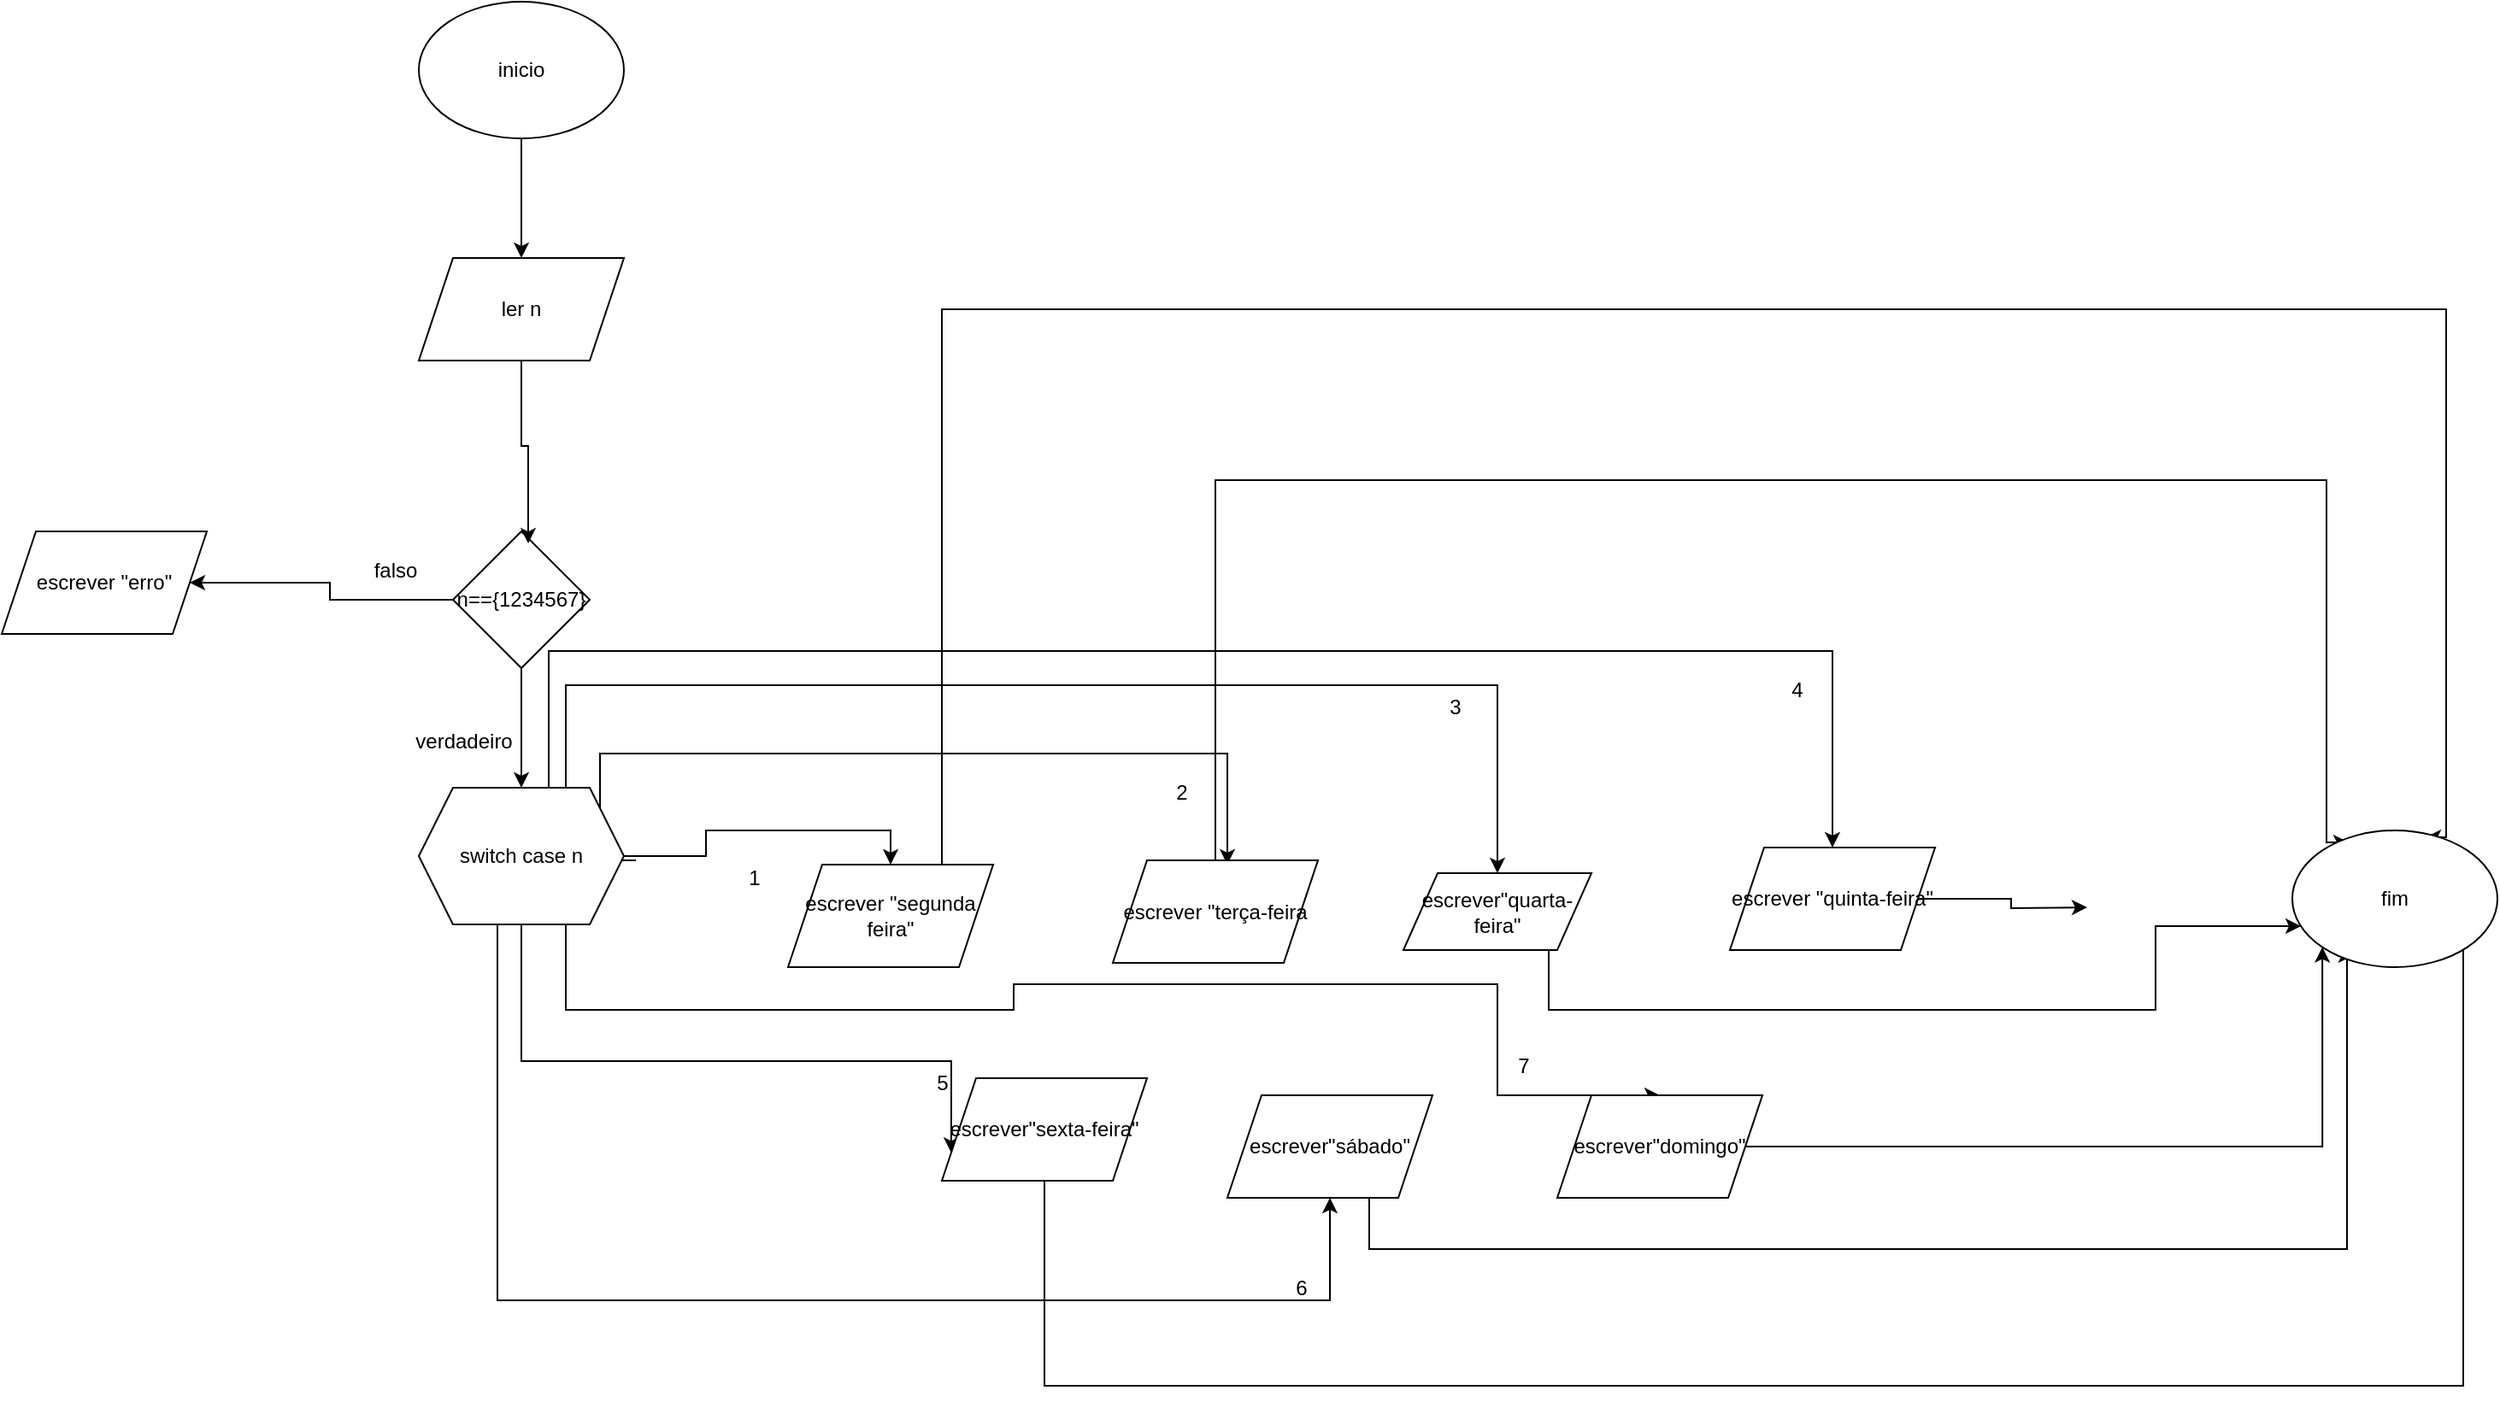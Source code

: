 <mxfile version="28.2.5">
  <diagram name="Página-1" id="9NJC0nzBzvWN8VRRF3WI">
    <mxGraphModel dx="1418" dy="786" grid="1" gridSize="10" guides="1" tooltips="1" connect="1" arrows="1" fold="1" page="1" pageScale="1" pageWidth="827" pageHeight="1169" math="0" shadow="0">
      <root>
        <mxCell id="0" />
        <mxCell id="1" parent="0" />
        <mxCell id="DlamfmGE10S6ewSd_xDl-4" style="edgeStyle=orthogonalEdgeStyle;rounded=0;orthogonalLoop=1;jettySize=auto;html=1;entryX=0.5;entryY=0;entryDx=0;entryDy=0;" edge="1" parent="1" source="DlamfmGE10S6ewSd_xDl-1" target="DlamfmGE10S6ewSd_xDl-3">
          <mxGeometry relative="1" as="geometry" />
        </mxCell>
        <mxCell id="DlamfmGE10S6ewSd_xDl-1" value="inicio" style="ellipse;whiteSpace=wrap;html=1;" vertex="1" parent="1">
          <mxGeometry x="354" y="20" width="120" height="80" as="geometry" />
        </mxCell>
        <mxCell id="DlamfmGE10S6ewSd_xDl-8" style="edgeStyle=orthogonalEdgeStyle;rounded=0;orthogonalLoop=1;jettySize=auto;html=1;entryX=1;entryY=0.5;entryDx=0;entryDy=0;" edge="1" parent="1" source="DlamfmGE10S6ewSd_xDl-2" target="DlamfmGE10S6ewSd_xDl-7">
          <mxGeometry relative="1" as="geometry" />
        </mxCell>
        <mxCell id="DlamfmGE10S6ewSd_xDl-9" style="edgeStyle=orthogonalEdgeStyle;rounded=0;orthogonalLoop=1;jettySize=auto;html=1;entryX=0.5;entryY=0;entryDx=0;entryDy=0;" edge="1" parent="1" source="DlamfmGE10S6ewSd_xDl-2" target="DlamfmGE10S6ewSd_xDl-6">
          <mxGeometry relative="1" as="geometry" />
        </mxCell>
        <mxCell id="DlamfmGE10S6ewSd_xDl-2" value="n=={1234567}" style="rhombus;whiteSpace=wrap;html=1;" vertex="1" parent="1">
          <mxGeometry x="374" y="330" width="80" height="80" as="geometry" />
        </mxCell>
        <mxCell id="DlamfmGE10S6ewSd_xDl-3" value="ler n" style="shape=parallelogram;perimeter=parallelogramPerimeter;whiteSpace=wrap;html=1;fixedSize=1;" vertex="1" parent="1">
          <mxGeometry x="354" y="170" width="120" height="60" as="geometry" />
        </mxCell>
        <mxCell id="DlamfmGE10S6ewSd_xDl-5" style="edgeStyle=orthogonalEdgeStyle;rounded=0;orthogonalLoop=1;jettySize=auto;html=1;entryX=0.55;entryY=0.088;entryDx=0;entryDy=0;entryPerimeter=0;" edge="1" parent="1" source="DlamfmGE10S6ewSd_xDl-3" target="DlamfmGE10S6ewSd_xDl-2">
          <mxGeometry relative="1" as="geometry" />
        </mxCell>
        <mxCell id="DlamfmGE10S6ewSd_xDl-17" style="edgeStyle=orthogonalEdgeStyle;rounded=0;orthogonalLoop=1;jettySize=auto;html=1;entryX=0.5;entryY=0;entryDx=0;entryDy=0;" edge="1" parent="1" source="DlamfmGE10S6ewSd_xDl-6" target="DlamfmGE10S6ewSd_xDl-11">
          <mxGeometry relative="1" as="geometry" />
        </mxCell>
        <mxCell id="DlamfmGE10S6ewSd_xDl-18" style="edgeStyle=orthogonalEdgeStyle;rounded=0;orthogonalLoop=1;jettySize=auto;html=1;entryX=0;entryY=0.75;entryDx=0;entryDy=0;" edge="1" parent="1" source="DlamfmGE10S6ewSd_xDl-6" target="DlamfmGE10S6ewSd_xDl-16">
          <mxGeometry relative="1" as="geometry">
            <Array as="points">
              <mxPoint x="414" y="640" />
              <mxPoint x="666" y="640" />
            </Array>
          </mxGeometry>
        </mxCell>
        <mxCell id="DlamfmGE10S6ewSd_xDl-19" style="edgeStyle=orthogonalEdgeStyle;rounded=0;orthogonalLoop=1;jettySize=auto;html=1;entryX=0.5;entryY=0;entryDx=0;entryDy=0;" edge="1" parent="1">
          <mxGeometry relative="1" as="geometry">
            <mxPoint x="481" y="522.5" as="sourcePoint" />
            <mxPoint x="827" y="525" as="targetPoint" />
            <Array as="points">
              <mxPoint x="460" y="523" />
              <mxPoint x="460" y="460" />
              <mxPoint x="827" y="460" />
            </Array>
          </mxGeometry>
        </mxCell>
        <mxCell id="DlamfmGE10S6ewSd_xDl-20" style="edgeStyle=orthogonalEdgeStyle;rounded=0;orthogonalLoop=1;jettySize=auto;html=1;entryX=0.5;entryY=0;entryDx=0;entryDy=0;" edge="1" parent="1" source="DlamfmGE10S6ewSd_xDl-6" target="DlamfmGE10S6ewSd_xDl-10">
          <mxGeometry relative="1" as="geometry">
            <Array as="points">
              <mxPoint x="440" y="420" />
              <mxPoint x="985" y="420" />
            </Array>
          </mxGeometry>
        </mxCell>
        <mxCell id="DlamfmGE10S6ewSd_xDl-21" style="edgeStyle=orthogonalEdgeStyle;rounded=0;orthogonalLoop=1;jettySize=auto;html=1;" edge="1" parent="1" source="DlamfmGE10S6ewSd_xDl-6" target="DlamfmGE10S6ewSd_xDl-14">
          <mxGeometry relative="1" as="geometry">
            <Array as="points">
              <mxPoint x="400" y="780" />
              <mxPoint x="887" y="780" />
            </Array>
          </mxGeometry>
        </mxCell>
        <mxCell id="DlamfmGE10S6ewSd_xDl-22" style="edgeStyle=orthogonalEdgeStyle;rounded=0;orthogonalLoop=1;jettySize=auto;html=1;entryX=0.5;entryY=0;entryDx=0;entryDy=0;" edge="1" parent="1" source="DlamfmGE10S6ewSd_xDl-6" target="DlamfmGE10S6ewSd_xDl-15">
          <mxGeometry relative="1" as="geometry">
            <mxPoint x="970" y="620" as="targetPoint" />
            <Array as="points">
              <mxPoint x="440" y="610" />
              <mxPoint x="702" y="610" />
              <mxPoint x="702" y="595" />
              <mxPoint x="985" y="595" />
              <mxPoint x="985" y="660" />
            </Array>
          </mxGeometry>
        </mxCell>
        <mxCell id="DlamfmGE10S6ewSd_xDl-23" style="edgeStyle=orthogonalEdgeStyle;rounded=0;orthogonalLoop=1;jettySize=auto;html=1;entryX=0.5;entryY=0;entryDx=0;entryDy=0;" edge="1" parent="1" source="DlamfmGE10S6ewSd_xDl-6" target="DlamfmGE10S6ewSd_xDl-13">
          <mxGeometry relative="1" as="geometry">
            <Array as="points">
              <mxPoint x="430" y="400" />
              <mxPoint x="1181" y="400" />
            </Array>
          </mxGeometry>
        </mxCell>
        <mxCell id="DlamfmGE10S6ewSd_xDl-6" value="switch case n" style="shape=hexagon;perimeter=hexagonPerimeter2;whiteSpace=wrap;html=1;fixedSize=1;" vertex="1" parent="1">
          <mxGeometry x="354" y="480" width="120" height="80" as="geometry" />
        </mxCell>
        <mxCell id="DlamfmGE10S6ewSd_xDl-7" value="escrever &quot;erro&quot;" style="shape=parallelogram;perimeter=parallelogramPerimeter;whiteSpace=wrap;html=1;fixedSize=1;" vertex="1" parent="1">
          <mxGeometry x="110" y="330" width="120" height="60" as="geometry" />
        </mxCell>
        <mxCell id="DlamfmGE10S6ewSd_xDl-35" style="edgeStyle=orthogonalEdgeStyle;rounded=0;orthogonalLoop=1;jettySize=auto;html=1;entryX=0.042;entryY=0.7;entryDx=0;entryDy=0;entryPerimeter=0;" edge="1" parent="1" target="DlamfmGE10S6ewSd_xDl-40">
          <mxGeometry relative="1" as="geometry">
            <mxPoint x="1370" y="570" as="targetPoint" />
            <mxPoint x="1015" y="575" as="sourcePoint" />
            <Array as="points">
              <mxPoint x="1015" y="610" />
              <mxPoint x="1370" y="610" />
              <mxPoint x="1370" y="561" />
            </Array>
          </mxGeometry>
        </mxCell>
        <mxCell id="DlamfmGE10S6ewSd_xDl-10" value="escrever&quot;quarta-feira&quot;" style="shape=parallelogram;perimeter=parallelogramPerimeter;whiteSpace=wrap;html=1;fixedSize=1;" vertex="1" parent="1">
          <mxGeometry x="930" y="530" width="110" height="45" as="geometry" />
        </mxCell>
        <mxCell id="DlamfmGE10S6ewSd_xDl-39" style="edgeStyle=orthogonalEdgeStyle;rounded=0;orthogonalLoop=1;jettySize=auto;html=1;entryX=0.65;entryY=0.05;entryDx=0;entryDy=0;entryPerimeter=0;" edge="1" parent="1" source="DlamfmGE10S6ewSd_xDl-11" target="DlamfmGE10S6ewSd_xDl-40">
          <mxGeometry relative="1" as="geometry">
            <mxPoint x="1540" y="510" as="targetPoint" />
            <Array as="points">
              <mxPoint x="660" y="200" />
              <mxPoint x="1540" y="200" />
              <mxPoint x="1540" y="509" />
            </Array>
          </mxGeometry>
        </mxCell>
        <mxCell id="DlamfmGE10S6ewSd_xDl-11" value="escrever &quot;segunda feira&quot;" style="shape=parallelogram;perimeter=parallelogramPerimeter;whiteSpace=wrap;html=1;fixedSize=1;" vertex="1" parent="1">
          <mxGeometry x="570" y="525" width="120" height="60" as="geometry" />
        </mxCell>
        <mxCell id="DlamfmGE10S6ewSd_xDl-38" style="edgeStyle=orthogonalEdgeStyle;rounded=0;orthogonalLoop=1;jettySize=auto;html=1;entryX=0.275;entryY=0.088;entryDx=0;entryDy=0;entryPerimeter=0;" edge="1" parent="1" source="DlamfmGE10S6ewSd_xDl-12" target="DlamfmGE10S6ewSd_xDl-40">
          <mxGeometry relative="1" as="geometry">
            <mxPoint x="1470" y="510" as="targetPoint" />
            <Array as="points">
              <mxPoint x="820" y="300" />
              <mxPoint x="1470" y="300" />
              <mxPoint x="1470" y="512" />
            </Array>
          </mxGeometry>
        </mxCell>
        <mxCell id="DlamfmGE10S6ewSd_xDl-12" value="escrever &quot;terça-feira" style="shape=parallelogram;perimeter=parallelogramPerimeter;whiteSpace=wrap;html=1;fixedSize=1;" vertex="1" parent="1">
          <mxGeometry x="760" y="522.5" width="120" height="60" as="geometry" />
        </mxCell>
        <mxCell id="DlamfmGE10S6ewSd_xDl-34" style="edgeStyle=orthogonalEdgeStyle;rounded=0;orthogonalLoop=1;jettySize=auto;html=1;" edge="1" parent="1" source="DlamfmGE10S6ewSd_xDl-13">
          <mxGeometry relative="1" as="geometry">
            <mxPoint x="1330" y="550" as="targetPoint" />
          </mxGeometry>
        </mxCell>
        <mxCell id="DlamfmGE10S6ewSd_xDl-13" value="escrever &quot;quinta-feira&quot;" style="shape=parallelogram;perimeter=parallelogramPerimeter;whiteSpace=wrap;html=1;fixedSize=1;" vertex="1" parent="1">
          <mxGeometry x="1121" y="515" width="120" height="60" as="geometry" />
        </mxCell>
        <mxCell id="DlamfmGE10S6ewSd_xDl-36" style="edgeStyle=orthogonalEdgeStyle;rounded=0;orthogonalLoop=1;jettySize=auto;html=1;entryX=0.3;entryY=0.913;entryDx=0;entryDy=0;entryPerimeter=0;" edge="1" parent="1" source="DlamfmGE10S6ewSd_xDl-14" target="DlamfmGE10S6ewSd_xDl-40">
          <mxGeometry relative="1" as="geometry">
            <mxPoint x="1482" y="580" as="targetPoint" />
            <Array as="points">
              <mxPoint x="910" y="750" />
              <mxPoint x="1482" y="750" />
              <mxPoint x="1482" y="578" />
            </Array>
          </mxGeometry>
        </mxCell>
        <mxCell id="DlamfmGE10S6ewSd_xDl-14" value="escrever&quot;sábado&quot;" style="shape=parallelogram;perimeter=parallelogramPerimeter;whiteSpace=wrap;html=1;fixedSize=1;" vertex="1" parent="1">
          <mxGeometry x="827" y="660" width="120" height="60" as="geometry" />
        </mxCell>
        <mxCell id="DlamfmGE10S6ewSd_xDl-33" style="edgeStyle=orthogonalEdgeStyle;rounded=0;orthogonalLoop=1;jettySize=auto;html=1;entryX=0;entryY=1;entryDx=0;entryDy=0;" edge="1" parent="1" source="DlamfmGE10S6ewSd_xDl-15" target="DlamfmGE10S6ewSd_xDl-40">
          <mxGeometry relative="1" as="geometry">
            <mxPoint x="1420" y="570" as="targetPoint" />
          </mxGeometry>
        </mxCell>
        <mxCell id="DlamfmGE10S6ewSd_xDl-15" value="escrever&quot;domingo&quot;" style="shape=parallelogram;perimeter=parallelogramPerimeter;whiteSpace=wrap;html=1;fixedSize=1;" vertex="1" parent="1">
          <mxGeometry x="1020" y="660" width="120" height="60" as="geometry" />
        </mxCell>
        <mxCell id="DlamfmGE10S6ewSd_xDl-37" style="edgeStyle=orthogonalEdgeStyle;rounded=0;orthogonalLoop=1;jettySize=auto;html=1;entryX=1;entryY=1;entryDx=0;entryDy=0;" edge="1" parent="1" source="DlamfmGE10S6ewSd_xDl-16" target="DlamfmGE10S6ewSd_xDl-40">
          <mxGeometry relative="1" as="geometry">
            <mxPoint x="1550" y="591" as="targetPoint" />
            <Array as="points">
              <mxPoint x="720" y="830" />
              <mxPoint x="1550" y="830" />
              <mxPoint x="1550" y="573" />
            </Array>
          </mxGeometry>
        </mxCell>
        <mxCell id="DlamfmGE10S6ewSd_xDl-16" value="escrever&quot;sexta-feira&quot;" style="shape=parallelogram;perimeter=parallelogramPerimeter;whiteSpace=wrap;html=1;fixedSize=1;" vertex="1" parent="1">
          <mxGeometry x="660" y="650" width="120" height="60" as="geometry" />
        </mxCell>
        <mxCell id="DlamfmGE10S6ewSd_xDl-24" value="1" style="text;html=1;align=center;verticalAlign=middle;resizable=0;points=[];autosize=1;strokeColor=none;fillColor=none;" vertex="1" parent="1">
          <mxGeometry x="535" y="518" width="30" height="30" as="geometry" />
        </mxCell>
        <mxCell id="DlamfmGE10S6ewSd_xDl-25" value="2" style="text;html=1;align=center;verticalAlign=middle;resizable=0;points=[];autosize=1;strokeColor=none;fillColor=none;" vertex="1" parent="1">
          <mxGeometry x="785" y="468" width="30" height="30" as="geometry" />
        </mxCell>
        <mxCell id="DlamfmGE10S6ewSd_xDl-26" value="3" style="text;html=1;align=center;verticalAlign=middle;resizable=0;points=[];autosize=1;strokeColor=none;fillColor=none;" vertex="1" parent="1">
          <mxGeometry x="945" y="418" width="30" height="30" as="geometry" />
        </mxCell>
        <mxCell id="DlamfmGE10S6ewSd_xDl-27" value="4" style="text;html=1;align=center;verticalAlign=middle;resizable=0;points=[];autosize=1;strokeColor=none;fillColor=none;" vertex="1" parent="1">
          <mxGeometry x="1145" y="408" width="30" height="30" as="geometry" />
        </mxCell>
        <mxCell id="DlamfmGE10S6ewSd_xDl-28" value="6" style="text;html=1;align=center;verticalAlign=middle;resizable=0;points=[];autosize=1;strokeColor=none;fillColor=none;" vertex="1" parent="1">
          <mxGeometry x="855" y="758" width="30" height="30" as="geometry" />
        </mxCell>
        <mxCell id="DlamfmGE10S6ewSd_xDl-29" value="5" style="text;html=1;align=center;verticalAlign=middle;resizable=0;points=[];autosize=1;strokeColor=none;fillColor=none;" vertex="1" parent="1">
          <mxGeometry x="645" y="638" width="30" height="30" as="geometry" />
        </mxCell>
        <mxCell id="DlamfmGE10S6ewSd_xDl-30" value="7" style="text;html=1;align=center;verticalAlign=middle;resizable=0;points=[];autosize=1;strokeColor=none;fillColor=none;" vertex="1" parent="1">
          <mxGeometry x="985" y="628" width="30" height="30" as="geometry" />
        </mxCell>
        <mxCell id="DlamfmGE10S6ewSd_xDl-31" value="verdadeiro" style="text;html=1;align=center;verticalAlign=middle;resizable=0;points=[];autosize=1;strokeColor=none;fillColor=none;" vertex="1" parent="1">
          <mxGeometry x="340" y="438" width="80" height="30" as="geometry" />
        </mxCell>
        <mxCell id="DlamfmGE10S6ewSd_xDl-32" value="falso" style="text;html=1;align=center;verticalAlign=middle;resizable=0;points=[];autosize=1;strokeColor=none;fillColor=none;" vertex="1" parent="1">
          <mxGeometry x="315" y="338" width="50" height="30" as="geometry" />
        </mxCell>
        <mxCell id="DlamfmGE10S6ewSd_xDl-40" value="fim" style="ellipse;whiteSpace=wrap;html=1;" vertex="1" parent="1">
          <mxGeometry x="1450" y="505" width="120" height="80" as="geometry" />
        </mxCell>
      </root>
    </mxGraphModel>
  </diagram>
</mxfile>
